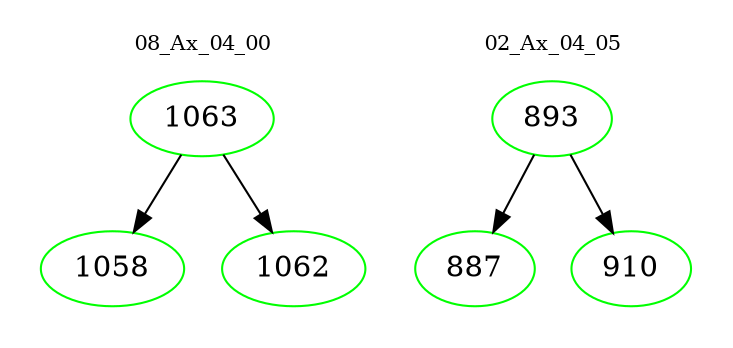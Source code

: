 digraph{
subgraph cluster_0 {
color = white
label = "08_Ax_04_00";
fontsize=10;
T0_1063 [label="1063", color="green"]
T0_1063 -> T0_1058 [color="black"]
T0_1058 [label="1058", color="green"]
T0_1063 -> T0_1062 [color="black"]
T0_1062 [label="1062", color="green"]
}
subgraph cluster_1 {
color = white
label = "02_Ax_04_05";
fontsize=10;
T1_893 [label="893", color="green"]
T1_893 -> T1_887 [color="black"]
T1_887 [label="887", color="green"]
T1_893 -> T1_910 [color="black"]
T1_910 [label="910", color="green"]
}
}

